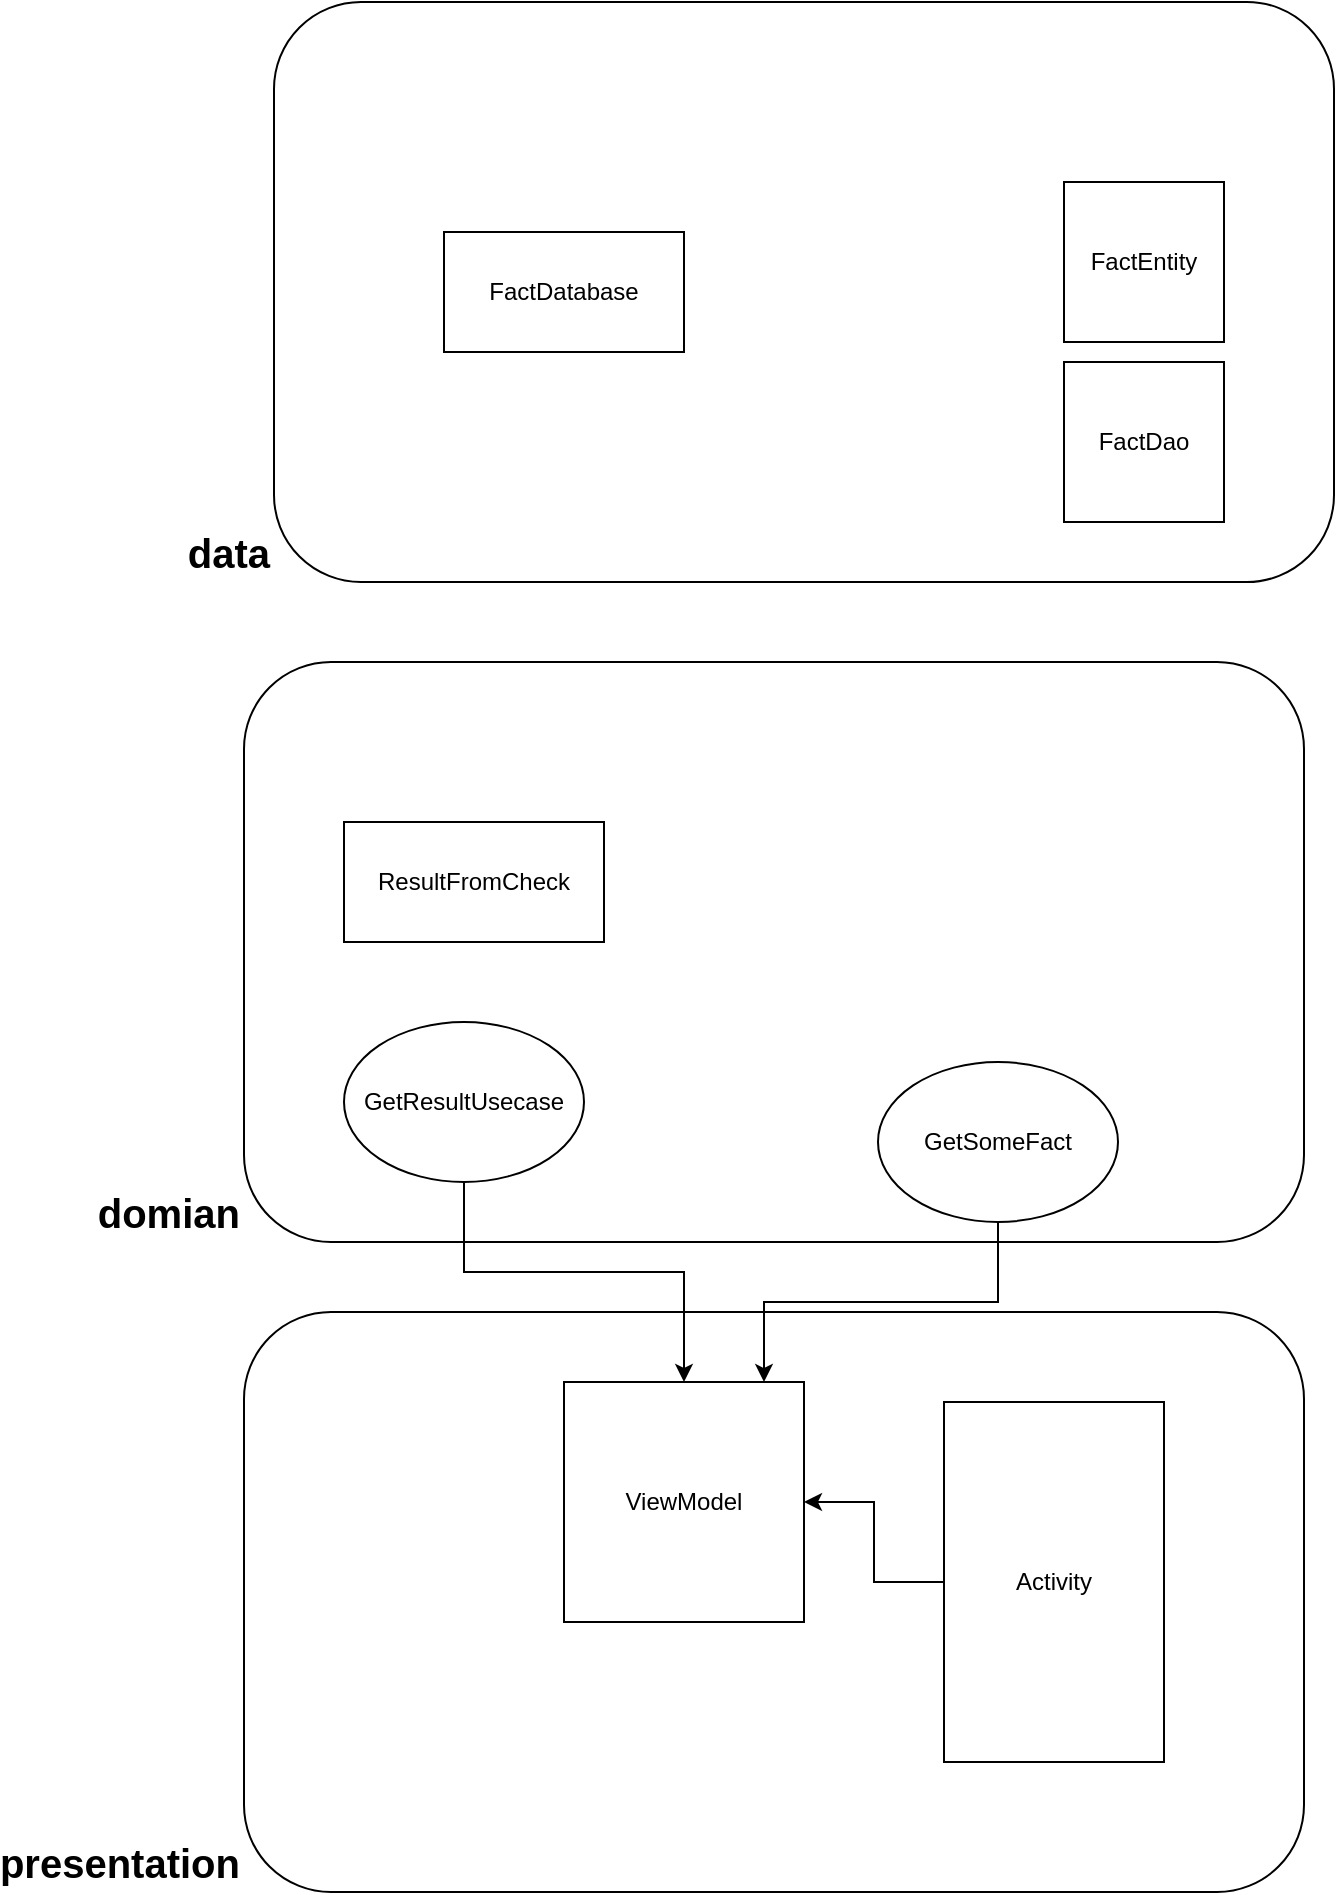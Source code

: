 <mxfile version="18.0.1" type="device"><diagram id="9GTUm_uZhXPPH0r-P82a" name="Страница 1"><mxGraphModel dx="1102" dy="875" grid="1" gridSize="10" guides="1" tooltips="1" connect="1" arrows="1" fold="1" page="1" pageScale="1" pageWidth="827" pageHeight="1169" math="0" shadow="0"><root><mxCell id="0"/><mxCell id="1" parent="0"/><mxCell id="NZEUu15pLDH7Q77-G5PE-9" value="domian" style="rounded=1;whiteSpace=wrap;html=1;labelBackgroundColor=default;labelBorderColor=none;fontSize=20;fontColor=default;labelPosition=left;verticalLabelPosition=middle;align=right;verticalAlign=bottom;horizontal=1;fontStyle=1" parent="1" vertex="1"><mxGeometry x="170" y="430" width="530" height="290" as="geometry"/></mxCell><mxCell id="NZEUu15pLDH7Q77-G5PE-7" value="presentation" style="rounded=1;whiteSpace=wrap;html=1;labelBackgroundColor=default;labelBorderColor=none;fontSize=20;fontColor=default;labelPosition=left;verticalLabelPosition=middle;align=right;verticalAlign=bottom;horizontal=1;fontStyle=1" parent="1" vertex="1"><mxGeometry x="170" y="755" width="530" height="290" as="geometry"/></mxCell><mxCell id="tGkl4VnGFbm7u8p7UC-2-5" style="edgeStyle=orthogonalEdgeStyle;rounded=0;orthogonalLoop=1;jettySize=auto;html=1;exitX=0.5;exitY=1;exitDx=0;exitDy=0;" parent="1" source="NZEUu15pLDH7Q77-G5PE-1" target="BWS9NJu5irP2vx7IWvzw-4" edge="1"><mxGeometry relative="1" as="geometry"><Array as="points"><mxPoint x="280" y="735"/><mxPoint x="390" y="735"/></Array></mxGeometry></mxCell><mxCell id="NZEUu15pLDH7Q77-G5PE-1" value="GetResultUsecase" style="ellipse;whiteSpace=wrap;html=1;" parent="1" vertex="1"><mxGeometry x="220" y="610" width="120" height="80" as="geometry"/></mxCell><mxCell id="BWS9NJu5irP2vx7IWvzw-5" style="edgeStyle=orthogonalEdgeStyle;rounded=0;orthogonalLoop=1;jettySize=auto;html=1;" parent="1" source="NZEUu15pLDH7Q77-G5PE-4" target="BWS9NJu5irP2vx7IWvzw-4" edge="1"><mxGeometry relative="1" as="geometry"/></mxCell><mxCell id="NZEUu15pLDH7Q77-G5PE-4" value="Activity" style="rounded=0;whiteSpace=wrap;html=1;fontStyle=0" parent="1" vertex="1"><mxGeometry x="520" y="800" width="110" height="180" as="geometry"/></mxCell><mxCell id="NZEUu15pLDH7Q77-G5PE-10" value="data" style="rounded=1;whiteSpace=wrap;html=1;labelBackgroundColor=default;labelBorderColor=none;fontSize=20;fontColor=default;labelPosition=left;verticalLabelPosition=middle;align=right;verticalAlign=bottom;horizontal=1;fontStyle=1;strokeWidth=1;" parent="1" vertex="1"><mxGeometry x="185" y="100" width="530" height="290" as="geometry"/></mxCell><mxCell id="tGkl4VnGFbm7u8p7UC-2-2" value="ResultFromCheck" style="rounded=0;whiteSpace=wrap;html=1;" parent="1" vertex="1"><mxGeometry x="220" y="510" width="130" height="60" as="geometry"/></mxCell><mxCell id="BWS9NJu5irP2vx7IWvzw-2" style="edgeStyle=orthogonalEdgeStyle;rounded=0;orthogonalLoop=1;jettySize=auto;html=1;entryX=0.75;entryY=0;entryDx=0;entryDy=0;" parent="1" source="BWS9NJu5irP2vx7IWvzw-1" edge="1"><mxGeometry relative="1" as="geometry"><mxPoint x="430" y="790" as="targetPoint"/><Array as="points"><mxPoint x="547" y="750"/><mxPoint x="430" y="750"/></Array></mxGeometry></mxCell><mxCell id="BWS9NJu5irP2vx7IWvzw-1" value="GetSomeFact" style="ellipse;whiteSpace=wrap;html=1;" parent="1" vertex="1"><mxGeometry x="487" y="630" width="120" height="80" as="geometry"/></mxCell><mxCell id="BWS9NJu5irP2vx7IWvzw-4" value="ViewModel" style="whiteSpace=wrap;html=1;aspect=fixed;" parent="1" vertex="1"><mxGeometry x="330" y="790" width="120" height="120" as="geometry"/></mxCell><mxCell id="JbFUoVzc1CYcMNjdgdI0-1" value="FactDatabase" style="rounded=0;whiteSpace=wrap;html=1;" vertex="1" parent="1"><mxGeometry x="270" y="215" width="120" height="60" as="geometry"/></mxCell><mxCell id="JbFUoVzc1CYcMNjdgdI0-3" value="FactDao" style="whiteSpace=wrap;html=1;aspect=fixed;" vertex="1" parent="1"><mxGeometry x="580" y="280" width="80" height="80" as="geometry"/></mxCell><mxCell id="JbFUoVzc1CYcMNjdgdI0-4" value="FactEntity" style="whiteSpace=wrap;html=1;aspect=fixed;" vertex="1" parent="1"><mxGeometry x="580" y="190" width="80" height="80" as="geometry"/></mxCell></root></mxGraphModel></diagram></mxfile>